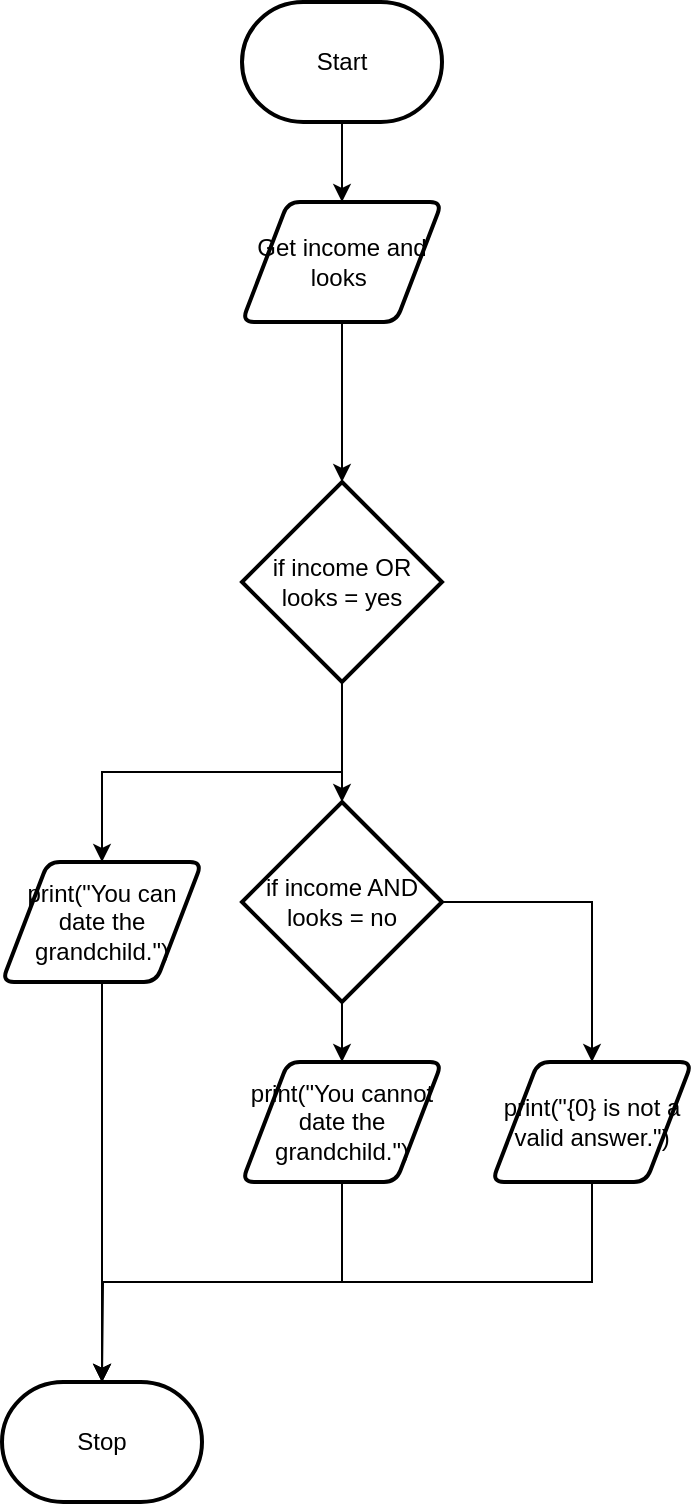<mxfile version="14.6.13" type="github">
  <diagram id="rr99vOCNT50kwSyYH-od" name="Page-1">
    <mxGraphModel dx="582" dy="383" grid="1" gridSize="10" guides="1" tooltips="1" connect="1" arrows="1" fold="1" page="1" pageScale="1" pageWidth="850" pageHeight="1100" math="0" shadow="0">
      <root>
        <mxCell id="0" />
        <mxCell id="1" parent="0" />
        <mxCell id="Q_3v1buhi6g9QwbVVnev-9" style="edgeStyle=orthogonalEdgeStyle;rounded=0;orthogonalLoop=1;jettySize=auto;html=1;exitX=0.5;exitY=1;exitDx=0;exitDy=0;exitPerimeter=0;entryX=0.5;entryY=0;entryDx=0;entryDy=0;" parent="1" source="Q_3v1buhi6g9QwbVVnev-1" target="Q_3v1buhi6g9QwbVVnev-2" edge="1">
          <mxGeometry relative="1" as="geometry" />
        </mxCell>
        <mxCell id="Q_3v1buhi6g9QwbVVnev-1" value="Start" style="strokeWidth=2;html=1;shape=mxgraph.flowchart.terminator;whiteSpace=wrap;" parent="1" vertex="1">
          <mxGeometry x="250" y="190" width="100" height="60" as="geometry" />
        </mxCell>
        <mxCell id="Q_3v1buhi6g9QwbVVnev-10" style="edgeStyle=orthogonalEdgeStyle;rounded=0;orthogonalLoop=1;jettySize=auto;html=1;exitX=0.5;exitY=1;exitDx=0;exitDy=0;entryX=0.5;entryY=0;entryDx=0;entryDy=0;entryPerimeter=0;" parent="1" source="Q_3v1buhi6g9QwbVVnev-2" target="Q_3v1buhi6g9QwbVVnev-5" edge="1">
          <mxGeometry relative="1" as="geometry">
            <mxPoint x="300" y="380" as="targetPoint" />
          </mxGeometry>
        </mxCell>
        <mxCell id="Q_3v1buhi6g9QwbVVnev-2" value="Get income and looks&amp;nbsp;" style="shape=parallelogram;html=1;strokeWidth=2;perimeter=parallelogramPerimeter;whiteSpace=wrap;rounded=1;arcSize=12;size=0.23;" parent="1" vertex="1">
          <mxGeometry x="250" y="290" width="100" height="60" as="geometry" />
        </mxCell>
        <mxCell id="7Gw3A-5Ktk4_LmjFTwjo-6" style="edgeStyle=orthogonalEdgeStyle;rounded=0;orthogonalLoop=1;jettySize=auto;html=1;exitX=0.5;exitY=1;exitDx=0;exitDy=0;" edge="1" parent="1" source="Q_3v1buhi6g9QwbVVnev-4">
          <mxGeometry relative="1" as="geometry">
            <mxPoint x="180" y="880" as="targetPoint" />
          </mxGeometry>
        </mxCell>
        <mxCell id="Q_3v1buhi6g9QwbVVnev-4" value="print(&quot;{0} is not a valid answer.&quot;)" style="shape=parallelogram;html=1;strokeWidth=2;perimeter=parallelogramPerimeter;whiteSpace=wrap;rounded=1;arcSize=12;size=0.23;" parent="1" vertex="1">
          <mxGeometry x="375" y="720" width="100" height="60" as="geometry" />
        </mxCell>
        <mxCell id="Q_3v1buhi6g9QwbVVnev-13" style="edgeStyle=orthogonalEdgeStyle;rounded=0;orthogonalLoop=1;jettySize=auto;html=1;exitX=0.5;exitY=1;exitDx=0;exitDy=0;exitPerimeter=0;entryX=0.5;entryY=0;entryDx=0;entryDy=0;" parent="1" source="Q_3v1buhi6g9QwbVVnev-5" target="Q_3v1buhi6g9QwbVVnev-6" edge="1">
          <mxGeometry relative="1" as="geometry" />
        </mxCell>
        <mxCell id="7Gw3A-5Ktk4_LmjFTwjo-2" style="edgeStyle=orthogonalEdgeStyle;rounded=0;orthogonalLoop=1;jettySize=auto;html=1;exitX=0.5;exitY=1;exitDx=0;exitDy=0;exitPerimeter=0;entryX=0.5;entryY=0;entryDx=0;entryDy=0;entryPerimeter=0;" edge="1" parent="1" source="Q_3v1buhi6g9QwbVVnev-5" target="7Gw3A-5Ktk4_LmjFTwjo-1">
          <mxGeometry relative="1" as="geometry" />
        </mxCell>
        <mxCell id="Q_3v1buhi6g9QwbVVnev-5" value="if income OR looks = yes" style="strokeWidth=2;html=1;shape=mxgraph.flowchart.decision;whiteSpace=wrap;" parent="1" vertex="1">
          <mxGeometry x="250" y="430" width="100" height="100" as="geometry" />
        </mxCell>
        <mxCell id="Q_3v1buhi6g9QwbVVnev-15" style="edgeStyle=orthogonalEdgeStyle;rounded=0;orthogonalLoop=1;jettySize=auto;html=1;exitX=0.5;exitY=1;exitDx=0;exitDy=0;entryX=0.5;entryY=0;entryDx=0;entryDy=0;entryPerimeter=0;" parent="1" source="Q_3v1buhi6g9QwbVVnev-6" target="Q_3v1buhi6g9QwbVVnev-8" edge="1">
          <mxGeometry relative="1" as="geometry" />
        </mxCell>
        <mxCell id="Q_3v1buhi6g9QwbVVnev-6" value="print(&quot;You can date the grandchild.&quot;)" style="shape=parallelogram;html=1;strokeWidth=2;perimeter=parallelogramPerimeter;whiteSpace=wrap;rounded=1;arcSize=12;size=0.23;" parent="1" vertex="1">
          <mxGeometry x="130" y="620" width="100" height="60" as="geometry" />
        </mxCell>
        <mxCell id="7Gw3A-5Ktk4_LmjFTwjo-5" style="edgeStyle=orthogonalEdgeStyle;rounded=0;orthogonalLoop=1;jettySize=auto;html=1;exitX=0.5;exitY=1;exitDx=0;exitDy=0;entryX=0.5;entryY=0;entryDx=0;entryDy=0;entryPerimeter=0;" edge="1" parent="1" source="Q_3v1buhi6g9QwbVVnev-7" target="Q_3v1buhi6g9QwbVVnev-8">
          <mxGeometry relative="1" as="geometry" />
        </mxCell>
        <mxCell id="Q_3v1buhi6g9QwbVVnev-7" value="print(&quot;You cannot date the grandchild.&quot;)" style="shape=parallelogram;html=1;strokeWidth=2;perimeter=parallelogramPerimeter;whiteSpace=wrap;rounded=1;arcSize=12;size=0.23;" parent="1" vertex="1">
          <mxGeometry x="250" y="720" width="100" height="60" as="geometry" />
        </mxCell>
        <mxCell id="Q_3v1buhi6g9QwbVVnev-8" value="Stop" style="strokeWidth=2;html=1;shape=mxgraph.flowchart.terminator;whiteSpace=wrap;" parent="1" vertex="1">
          <mxGeometry x="130" y="880" width="100" height="60" as="geometry" />
        </mxCell>
        <mxCell id="7Gw3A-5Ktk4_LmjFTwjo-3" style="edgeStyle=orthogonalEdgeStyle;rounded=0;orthogonalLoop=1;jettySize=auto;html=1;exitX=0.5;exitY=1;exitDx=0;exitDy=0;exitPerimeter=0;entryX=0.5;entryY=0;entryDx=0;entryDy=0;" edge="1" parent="1" source="7Gw3A-5Ktk4_LmjFTwjo-1" target="Q_3v1buhi6g9QwbVVnev-7">
          <mxGeometry relative="1" as="geometry" />
        </mxCell>
        <mxCell id="7Gw3A-5Ktk4_LmjFTwjo-4" style="edgeStyle=orthogonalEdgeStyle;rounded=0;orthogonalLoop=1;jettySize=auto;html=1;exitX=1;exitY=0.5;exitDx=0;exitDy=0;exitPerimeter=0;entryX=0.5;entryY=0;entryDx=0;entryDy=0;" edge="1" parent="1" source="7Gw3A-5Ktk4_LmjFTwjo-1" target="Q_3v1buhi6g9QwbVVnev-4">
          <mxGeometry relative="1" as="geometry" />
        </mxCell>
        <mxCell id="7Gw3A-5Ktk4_LmjFTwjo-1" value="if income AND looks = no" style="strokeWidth=2;html=1;shape=mxgraph.flowchart.decision;whiteSpace=wrap;" vertex="1" parent="1">
          <mxGeometry x="250" y="590" width="100" height="100" as="geometry" />
        </mxCell>
      </root>
    </mxGraphModel>
  </diagram>
</mxfile>
